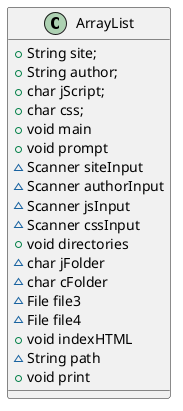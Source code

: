 @startuml
'https://plantuml.com/class-diagram

class ArrayList {
    +String site;
    +String author;
    +char jScript;
    +char css;
    +void main
    +void prompt
    ~Scanner siteInput
    ~Scanner authorInput
    ~Scanner jsInput
    ~Scanner cssInput
    +void directories
    ~char jFolder
    ~char cFolder
    ~File file3
    ~File file4
    +void indexHTML
    ~String path
    +void print
}


@enduml